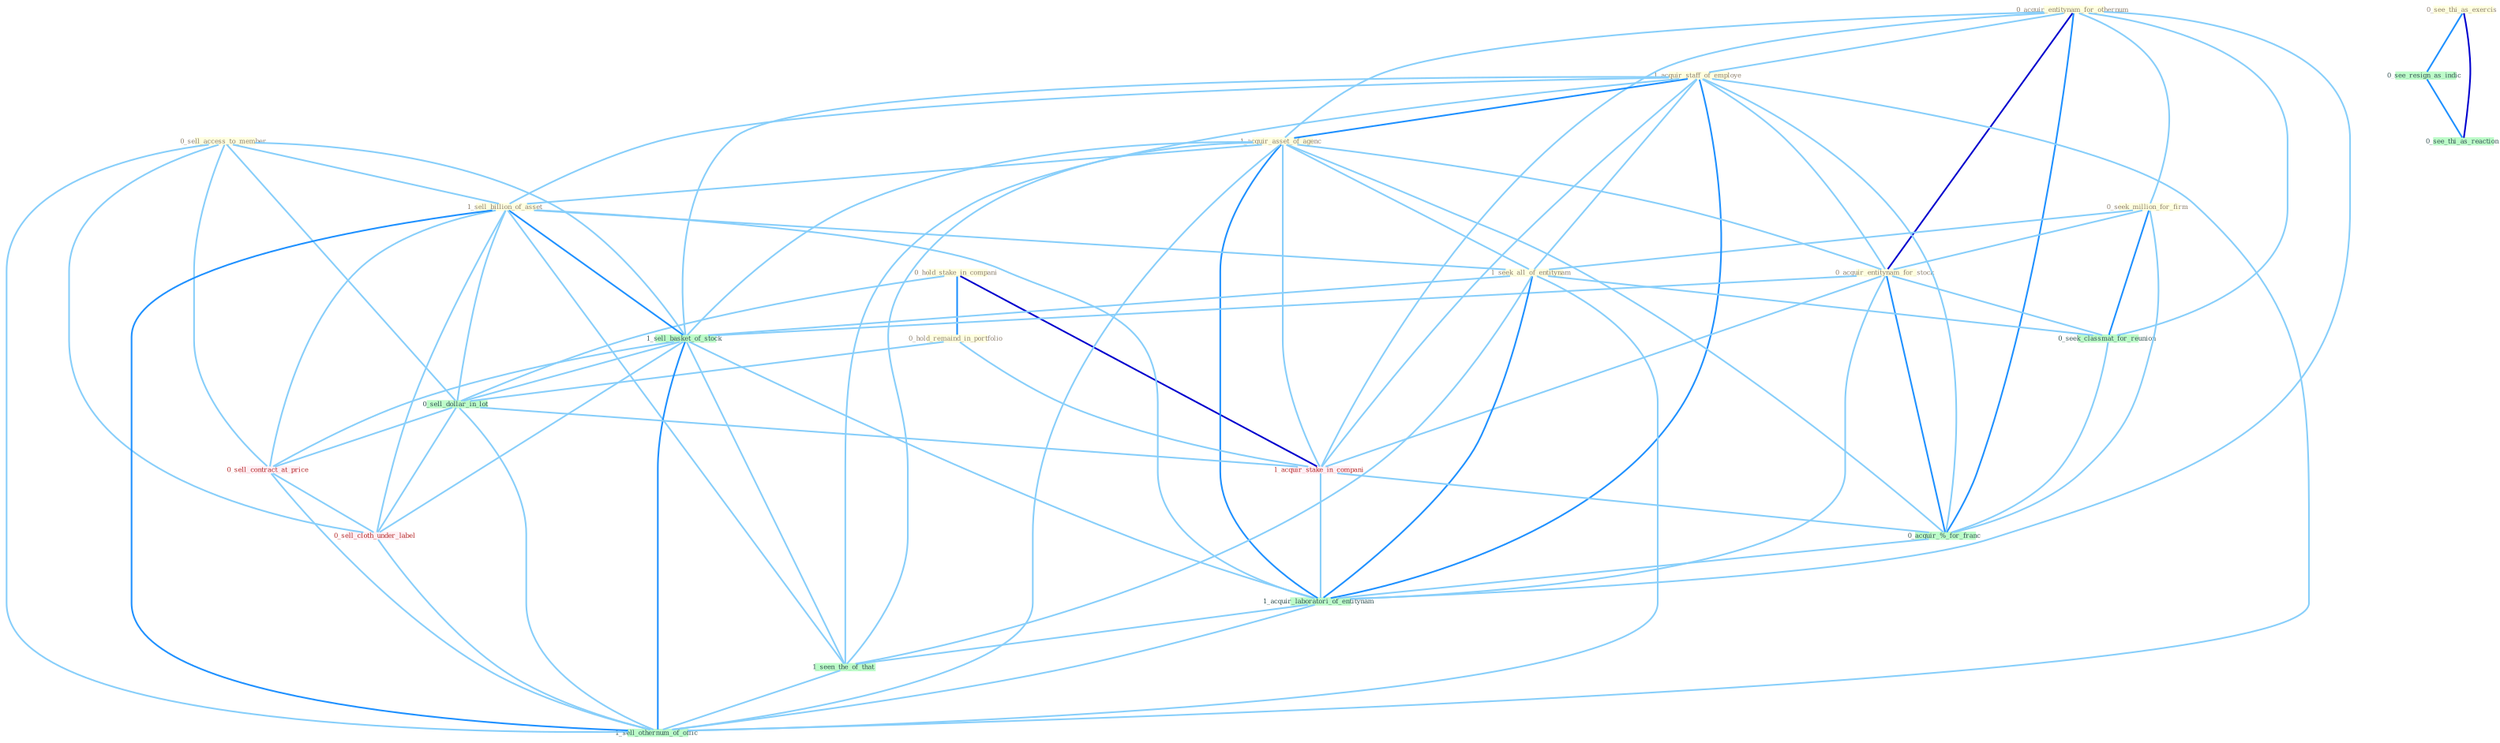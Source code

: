 Graph G{ 
    node
    [shape=polygon,style=filled,width=.5,height=.06,color="#BDFCC9",fixedsize=true,fontsize=4,
    fontcolor="#2f4f4f"];
    {node
    [color="#ffffe0", fontcolor="#8b7d6b"] "0_acquir_entitynam_for_othernum " "0_seek_million_for_firm " "1_acquir_staff_of_employe " "0_sell_access_to_member " "0_see_thi_as_exercis " "0_hold_stake_in_compani " "1_acquir_asset_of_agenc " "0_acquir_entitynam_for_stock " "1_sell_billion_of_asset " "1_seek_all_of_entitynam " "0_hold_remaind_in_portfolio "}
{node [color="#fff0f5", fontcolor="#b22222"] "1_acquir_stake_in_compani " "0_sell_contract_at_price " "0_sell_cloth_under_label "}
edge [color="#B0E2FF"];

	"0_acquir_entitynam_for_othernum " -- "0_seek_million_for_firm " [w="1", color="#87cefa" ];
	"0_acquir_entitynam_for_othernum " -- "1_acquir_staff_of_employe " [w="1", color="#87cefa" ];
	"0_acquir_entitynam_for_othernum " -- "1_acquir_asset_of_agenc " [w="1", color="#87cefa" ];
	"0_acquir_entitynam_for_othernum " -- "0_acquir_entitynam_for_stock " [w="3", color="#0000cd" , len=0.6];
	"0_acquir_entitynam_for_othernum " -- "0_seek_classmat_for_reunion " [w="1", color="#87cefa" ];
	"0_acquir_entitynam_for_othernum " -- "1_acquir_stake_in_compani " [w="1", color="#87cefa" ];
	"0_acquir_entitynam_for_othernum " -- "0_acquir_%_for_franc " [w="2", color="#1e90ff" , len=0.8];
	"0_acquir_entitynam_for_othernum " -- "1_acquir_laboratori_of_entitynam " [w="1", color="#87cefa" ];
	"0_seek_million_for_firm " -- "0_acquir_entitynam_for_stock " [w="1", color="#87cefa" ];
	"0_seek_million_for_firm " -- "1_seek_all_of_entitynam " [w="1", color="#87cefa" ];
	"0_seek_million_for_firm " -- "0_seek_classmat_for_reunion " [w="2", color="#1e90ff" , len=0.8];
	"0_seek_million_for_firm " -- "0_acquir_%_for_franc " [w="1", color="#87cefa" ];
	"1_acquir_staff_of_employe " -- "1_acquir_asset_of_agenc " [w="2", color="#1e90ff" , len=0.8];
	"1_acquir_staff_of_employe " -- "0_acquir_entitynam_for_stock " [w="1", color="#87cefa" ];
	"1_acquir_staff_of_employe " -- "1_sell_billion_of_asset " [w="1", color="#87cefa" ];
	"1_acquir_staff_of_employe " -- "1_seek_all_of_entitynam " [w="1", color="#87cefa" ];
	"1_acquir_staff_of_employe " -- "1_sell_basket_of_stock " [w="1", color="#87cefa" ];
	"1_acquir_staff_of_employe " -- "1_acquir_stake_in_compani " [w="1", color="#87cefa" ];
	"1_acquir_staff_of_employe " -- "0_acquir_%_for_franc " [w="1", color="#87cefa" ];
	"1_acquir_staff_of_employe " -- "1_acquir_laboratori_of_entitynam " [w="2", color="#1e90ff" , len=0.8];
	"1_acquir_staff_of_employe " -- "1_seen_the_of_that " [w="1", color="#87cefa" ];
	"1_acquir_staff_of_employe " -- "1_sell_othernum_of_offic " [w="1", color="#87cefa" ];
	"0_sell_access_to_member " -- "1_sell_billion_of_asset " [w="1", color="#87cefa" ];
	"0_sell_access_to_member " -- "1_sell_basket_of_stock " [w="1", color="#87cefa" ];
	"0_sell_access_to_member " -- "0_sell_dollar_in_lot " [w="1", color="#87cefa" ];
	"0_sell_access_to_member " -- "0_sell_contract_at_price " [w="1", color="#87cefa" ];
	"0_sell_access_to_member " -- "0_sell_cloth_under_label " [w="1", color="#87cefa" ];
	"0_sell_access_to_member " -- "1_sell_othernum_of_offic " [w="1", color="#87cefa" ];
	"0_see_thi_as_exercis " -- "0_see_resign_as_indic " [w="2", color="#1e90ff" , len=0.8];
	"0_see_thi_as_exercis " -- "0_see_thi_as_reaction " [w="3", color="#0000cd" , len=0.6];
	"0_hold_stake_in_compani " -- "0_hold_remaind_in_portfolio " [w="2", color="#1e90ff" , len=0.8];
	"0_hold_stake_in_compani " -- "0_sell_dollar_in_lot " [w="1", color="#87cefa" ];
	"0_hold_stake_in_compani " -- "1_acquir_stake_in_compani " [w="3", color="#0000cd" , len=0.6];
	"1_acquir_asset_of_agenc " -- "0_acquir_entitynam_for_stock " [w="1", color="#87cefa" ];
	"1_acquir_asset_of_agenc " -- "1_sell_billion_of_asset " [w="1", color="#87cefa" ];
	"1_acquir_asset_of_agenc " -- "1_seek_all_of_entitynam " [w="1", color="#87cefa" ];
	"1_acquir_asset_of_agenc " -- "1_sell_basket_of_stock " [w="1", color="#87cefa" ];
	"1_acquir_asset_of_agenc " -- "1_acquir_stake_in_compani " [w="1", color="#87cefa" ];
	"1_acquir_asset_of_agenc " -- "0_acquir_%_for_franc " [w="1", color="#87cefa" ];
	"1_acquir_asset_of_agenc " -- "1_acquir_laboratori_of_entitynam " [w="2", color="#1e90ff" , len=0.8];
	"1_acquir_asset_of_agenc " -- "1_seen_the_of_that " [w="1", color="#87cefa" ];
	"1_acquir_asset_of_agenc " -- "1_sell_othernum_of_offic " [w="1", color="#87cefa" ];
	"0_acquir_entitynam_for_stock " -- "0_seek_classmat_for_reunion " [w="1", color="#87cefa" ];
	"0_acquir_entitynam_for_stock " -- "1_sell_basket_of_stock " [w="1", color="#87cefa" ];
	"0_acquir_entitynam_for_stock " -- "1_acquir_stake_in_compani " [w="1", color="#87cefa" ];
	"0_acquir_entitynam_for_stock " -- "0_acquir_%_for_franc " [w="2", color="#1e90ff" , len=0.8];
	"0_acquir_entitynam_for_stock " -- "1_acquir_laboratori_of_entitynam " [w="1", color="#87cefa" ];
	"1_sell_billion_of_asset " -- "1_seek_all_of_entitynam " [w="1", color="#87cefa" ];
	"1_sell_billion_of_asset " -- "1_sell_basket_of_stock " [w="2", color="#1e90ff" , len=0.8];
	"1_sell_billion_of_asset " -- "0_sell_dollar_in_lot " [w="1", color="#87cefa" ];
	"1_sell_billion_of_asset " -- "0_sell_contract_at_price " [w="1", color="#87cefa" ];
	"1_sell_billion_of_asset " -- "1_acquir_laboratori_of_entitynam " [w="1", color="#87cefa" ];
	"1_sell_billion_of_asset " -- "0_sell_cloth_under_label " [w="1", color="#87cefa" ];
	"1_sell_billion_of_asset " -- "1_seen_the_of_that " [w="1", color="#87cefa" ];
	"1_sell_billion_of_asset " -- "1_sell_othernum_of_offic " [w="2", color="#1e90ff" , len=0.8];
	"1_seek_all_of_entitynam " -- "0_seek_classmat_for_reunion " [w="1", color="#87cefa" ];
	"1_seek_all_of_entitynam " -- "1_sell_basket_of_stock " [w="1", color="#87cefa" ];
	"1_seek_all_of_entitynam " -- "1_acquir_laboratori_of_entitynam " [w="2", color="#1e90ff" , len=0.8];
	"1_seek_all_of_entitynam " -- "1_seen_the_of_that " [w="1", color="#87cefa" ];
	"1_seek_all_of_entitynam " -- "1_sell_othernum_of_offic " [w="1", color="#87cefa" ];
	"0_hold_remaind_in_portfolio " -- "0_sell_dollar_in_lot " [w="1", color="#87cefa" ];
	"0_hold_remaind_in_portfolio " -- "1_acquir_stake_in_compani " [w="1", color="#87cefa" ];
	"0_seek_classmat_for_reunion " -- "0_acquir_%_for_franc " [w="1", color="#87cefa" ];
	"1_sell_basket_of_stock " -- "0_sell_dollar_in_lot " [w="1", color="#87cefa" ];
	"1_sell_basket_of_stock " -- "0_sell_contract_at_price " [w="1", color="#87cefa" ];
	"1_sell_basket_of_stock " -- "1_acquir_laboratori_of_entitynam " [w="1", color="#87cefa" ];
	"1_sell_basket_of_stock " -- "0_sell_cloth_under_label " [w="1", color="#87cefa" ];
	"1_sell_basket_of_stock " -- "1_seen_the_of_that " [w="1", color="#87cefa" ];
	"1_sell_basket_of_stock " -- "1_sell_othernum_of_offic " [w="2", color="#1e90ff" , len=0.8];
	"0_sell_dollar_in_lot " -- "1_acquir_stake_in_compani " [w="1", color="#87cefa" ];
	"0_sell_dollar_in_lot " -- "0_sell_contract_at_price " [w="1", color="#87cefa" ];
	"0_sell_dollar_in_lot " -- "0_sell_cloth_under_label " [w="1", color="#87cefa" ];
	"0_sell_dollar_in_lot " -- "1_sell_othernum_of_offic " [w="1", color="#87cefa" ];
	"0_see_resign_as_indic " -- "0_see_thi_as_reaction " [w="2", color="#1e90ff" , len=0.8];
	"1_acquir_stake_in_compani " -- "0_acquir_%_for_franc " [w="1", color="#87cefa" ];
	"1_acquir_stake_in_compani " -- "1_acquir_laboratori_of_entitynam " [w="1", color="#87cefa" ];
	"0_acquir_%_for_franc " -- "1_acquir_laboratori_of_entitynam " [w="1", color="#87cefa" ];
	"0_sell_contract_at_price " -- "0_sell_cloth_under_label " [w="1", color="#87cefa" ];
	"0_sell_contract_at_price " -- "1_sell_othernum_of_offic " [w="1", color="#87cefa" ];
	"1_acquir_laboratori_of_entitynam " -- "1_seen_the_of_that " [w="1", color="#87cefa" ];
	"1_acquir_laboratori_of_entitynam " -- "1_sell_othernum_of_offic " [w="1", color="#87cefa" ];
	"0_sell_cloth_under_label " -- "1_sell_othernum_of_offic " [w="1", color="#87cefa" ];
	"1_seen_the_of_that " -- "1_sell_othernum_of_offic " [w="1", color="#87cefa" ];
}